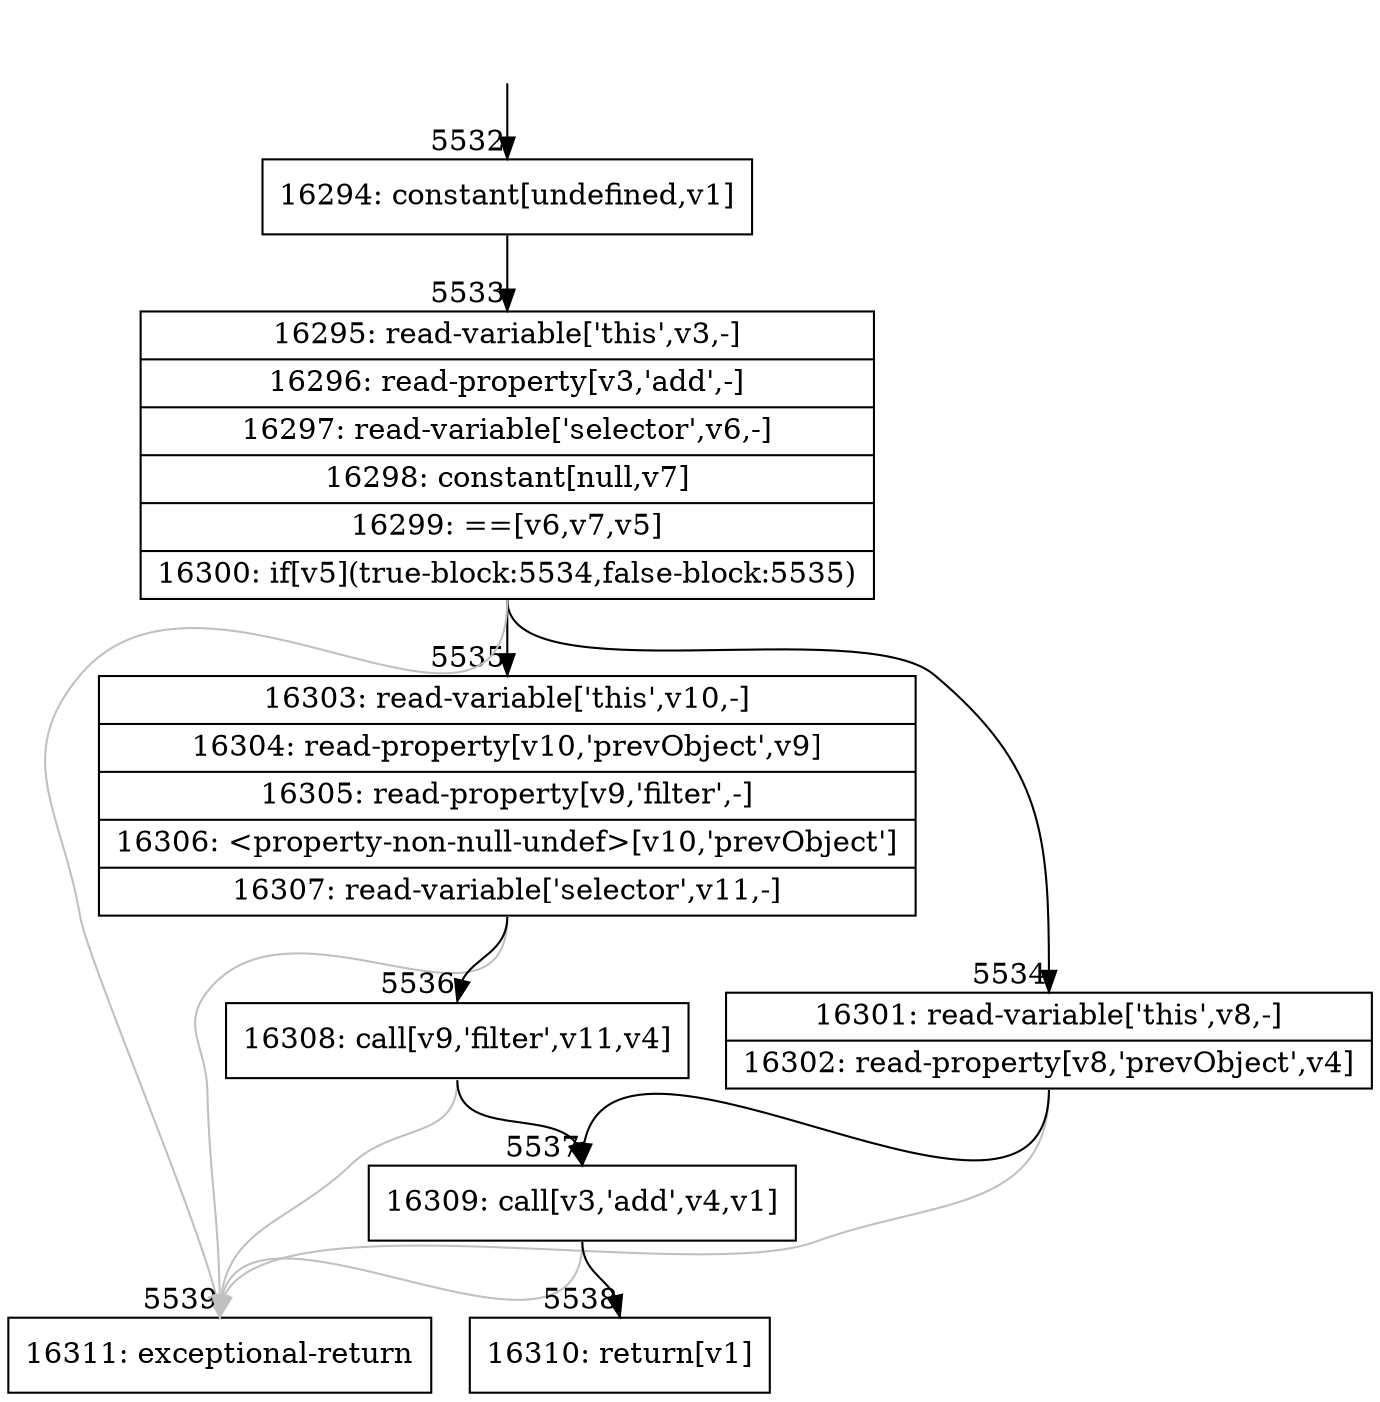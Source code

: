 digraph {
rankdir="TD"
BB_entry348[shape=none,label=""];
BB_entry348 -> BB5532 [tailport=s, headport=n, headlabel="    5532"]
BB5532 [shape=record label="{16294: constant[undefined,v1]}" ] 
BB5532 -> BB5533 [tailport=s, headport=n, headlabel="      5533"]
BB5533 [shape=record label="{16295: read-variable['this',v3,-]|16296: read-property[v3,'add',-]|16297: read-variable['selector',v6,-]|16298: constant[null,v7]|16299: ==[v6,v7,v5]|16300: if[v5](true-block:5534,false-block:5535)}" ] 
BB5533 -> BB5534 [tailport=s, headport=n, headlabel="      5534"]
BB5533 -> BB5535 [tailport=s, headport=n, headlabel="      5535"]
BB5533 -> BB5539 [tailport=s, headport=n, color=gray, headlabel="      5539"]
BB5534 [shape=record label="{16301: read-variable['this',v8,-]|16302: read-property[v8,'prevObject',v4]}" ] 
BB5534 -> BB5537 [tailport=s, headport=n, headlabel="      5537"]
BB5534 -> BB5539 [tailport=s, headport=n, color=gray]
BB5535 [shape=record label="{16303: read-variable['this',v10,-]|16304: read-property[v10,'prevObject',v9]|16305: read-property[v9,'filter',-]|16306: \<property-non-null-undef\>[v10,'prevObject']|16307: read-variable['selector',v11,-]}" ] 
BB5535 -> BB5536 [tailport=s, headport=n, headlabel="      5536"]
BB5535 -> BB5539 [tailport=s, headport=n, color=gray]
BB5536 [shape=record label="{16308: call[v9,'filter',v11,v4]}" ] 
BB5536 -> BB5537 [tailport=s, headport=n]
BB5536 -> BB5539 [tailport=s, headport=n, color=gray]
BB5537 [shape=record label="{16309: call[v3,'add',v4,v1]}" ] 
BB5537 -> BB5538 [tailport=s, headport=n, headlabel="      5538"]
BB5537 -> BB5539 [tailport=s, headport=n, color=gray]
BB5538 [shape=record label="{16310: return[v1]}" ] 
BB5539 [shape=record label="{16311: exceptional-return}" ] 
}
